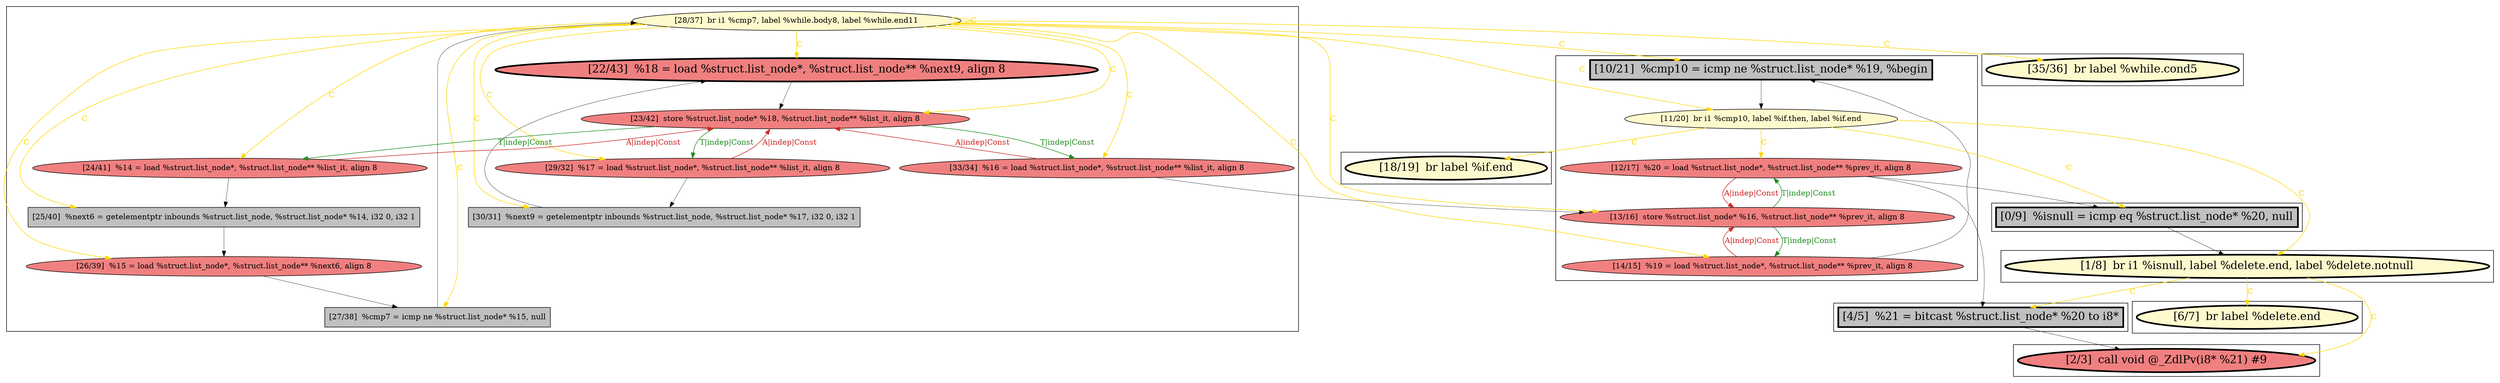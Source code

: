 
digraph G {



node593->node574 [style=solid,color=gold,label="C",penwidth=1.0,fontcolor=gold ]
node592->node588 [style=solid,color=gold,label="C",penwidth=1.0,fontcolor=gold ]
node592->node578 [style=solid,color=gold,label="C",penwidth=1.0,fontcolor=gold ]
node593->node572 [style=solid,color=gold,label="C",penwidth=1.0,fontcolor=gold ]
node590->node591 [style=solid,color=forestgreen,label="T|indep|Const",penwidth=1.0,fontcolor=forestgreen ]
node591->node590 [style=solid,color=firebrick3,label="A|indep|Const",penwidth=1.0,fontcolor=firebrick3 ]
node592->node577 [style=solid,color=gold,label="C",penwidth=1.0,fontcolor=gold ]
node580->node578 [style=solid,color=black,label="",penwidth=0.5,fontcolor=black ]
node581->node593 [style=solid,color=black,label="",penwidth=0.5,fontcolor=black ]
node589->node587 [style=solid,color=black,label="",penwidth=0.5,fontcolor=black ]
node577->node580 [style=solid,color=forestgreen,label="T|indep|Const",penwidth=1.0,fontcolor=forestgreen ]
node592->node591 [style=solid,color=gold,label="C",penwidth=1.0,fontcolor=gold ]
node580->node577 [style=solid,color=firebrick3,label="A|indep|Const",penwidth=1.0,fontcolor=firebrick3 ]
node588->node590 [style=solid,color=black,label="",penwidth=0.5,fontcolor=black ]
node579->node593 [style=solid,color=gold,label="C",penwidth=1.0,fontcolor=gold ]
node592->node580 [style=solid,color=gold,label="C",penwidth=1.0,fontcolor=gold ]
node592->node585 [style=solid,color=gold,label="C",penwidth=1.0,fontcolor=gold ]
node592->node586 [style=solid,color=gold,label="C",penwidth=1.0,fontcolor=gold ]
node592->node575 [style=solid,color=gold,label="C",penwidth=1.0,fontcolor=gold ]
node592->node590 [style=solid,color=gold,label="C",penwidth=1.0,fontcolor=gold ]
node592->node579 [style=solid,color=gold,label="C",penwidth=1.0,fontcolor=gold ]
node591->node584 [style=solid,color=black,label="",penwidth=0.5,fontcolor=black ]
node592->node592 [style=solid,color=gold,label="C",penwidth=1.0,fontcolor=gold ]
node583->node577 [style=solid,color=black,label="",penwidth=0.5,fontcolor=black ]
node579->node576 [style=solid,color=gold,label="C",penwidth=1.0,fontcolor=gold ]
node592->node587 [style=solid,color=gold,label="C",penwidth=1.0,fontcolor=gold ]
node585->node586 [style=solid,color=black,label="",penwidth=0.5,fontcolor=black ]
node592->node584 [style=solid,color=gold,label="C",penwidth=1.0,fontcolor=gold ]
node579->node581 [style=solid,color=gold,label="C",penwidth=1.0,fontcolor=gold ]
node578->node579 [style=solid,color=black,label="",penwidth=0.5,fontcolor=black ]
node590->node589 [style=solid,color=forestgreen,label="T|indep|Const",penwidth=1.0,fontcolor=forestgreen ]
node573->node572 [style=solid,color=black,label="",penwidth=0.5,fontcolor=black ]
node592->node589 [style=solid,color=gold,label="C",penwidth=1.0,fontcolor=gold ]
node587->node588 [style=solid,color=black,label="",penwidth=0.5,fontcolor=black ]
node579->node582 [style=solid,color=gold,label="C",penwidth=1.0,fontcolor=gold ]
node584->node585 [style=solid,color=black,label="",penwidth=0.5,fontcolor=black ]
node576->node581 [style=solid,color=black,label="",penwidth=0.5,fontcolor=black ]
node576->node573 [style=solid,color=black,label="",penwidth=0.5,fontcolor=black ]
node589->node590 [style=solid,color=firebrick3,label="A|indep|Const",penwidth=1.0,fontcolor=firebrick3 ]
node592->node583 [style=solid,color=gold,label="C",penwidth=1.0,fontcolor=gold ]
node586->node592 [style=solid,color=black,label="",penwidth=0.5,fontcolor=black ]
node577->node576 [style=solid,color=forestgreen,label="T|indep|Const",penwidth=1.0,fontcolor=forestgreen ]
node593->node573 [style=solid,color=gold,label="C",penwidth=1.0,fontcolor=gold ]
node583->node590 [style=solid,color=firebrick3,label="A|indep|Const",penwidth=1.0,fontcolor=firebrick3 ]
node590->node583 [style=solid,color=forestgreen,label="T|indep|Const",penwidth=1.0,fontcolor=forestgreen ]
node576->node577 [style=solid,color=firebrick3,label="A|indep|Const",penwidth=1.0,fontcolor=firebrick3 ]


subgraph cluster8 {


node593 [penwidth=3.0,fontsize=20,fillcolor=lemonchiffon,label="[1/8]  br i1 %isnull, label %delete.end, label %delete.notnull",shape=ellipse,style=filled ]



}

subgraph cluster7 {


node591 [fillcolor=lightcoral,label="[24/41]  %14 = load %struct.list_node*, %struct.list_node** %list_it, align 8",shape=ellipse,style=filled ]
node590 [fillcolor=lightcoral,label="[23/42]  store %struct.list_node* %18, %struct.list_node** %list_it, align 8",shape=ellipse,style=filled ]
node589 [fillcolor=lightcoral,label="[29/32]  %17 = load %struct.list_node*, %struct.list_node** %list_it, align 8",shape=ellipse,style=filled ]
node584 [fillcolor=grey,label="[25/40]  %next6 = getelementptr inbounds %struct.list_node, %struct.list_node* %14, i32 0, i32 1",shape=rectangle,style=filled ]
node583 [fillcolor=lightcoral,label="[33/34]  %16 = load %struct.list_node*, %struct.list_node** %list_it, align 8",shape=ellipse,style=filled ]
node586 [fillcolor=grey,label="[27/38]  %cmp7 = icmp ne %struct.list_node* %15, null",shape=rectangle,style=filled ]
node592 [fillcolor=lemonchiffon,label="[28/37]  br i1 %cmp7, label %while.body8, label %while.end11",shape=ellipse,style=filled ]
node587 [fillcolor=grey,label="[30/31]  %next9 = getelementptr inbounds %struct.list_node, %struct.list_node* %17, i32 0, i32 1",shape=rectangle,style=filled ]
node585 [fillcolor=lightcoral,label="[26/39]  %15 = load %struct.list_node*, %struct.list_node** %next6, align 8",shape=ellipse,style=filled ]
node588 [penwidth=3.0,fontsize=20,fillcolor=lightcoral,label="[22/43]  %18 = load %struct.list_node*, %struct.list_node** %next9, align 8",shape=ellipse,style=filled ]



}

subgraph cluster6 {


node582 [penwidth=3.0,fontsize=20,fillcolor=lemonchiffon,label="[18/19]  br label %if.end",shape=ellipse,style=filled ]



}

subgraph cluster0 {


node572 [penwidth=3.0,fontsize=20,fillcolor=lightcoral,label="[2/3]  call void @_ZdlPv(i8* %21) #9",shape=ellipse,style=filled ]



}

subgraph cluster5 {


node581 [penwidth=3.0,fontsize=20,fillcolor=grey,label="[0/9]  %isnull = icmp eq %struct.list_node* %20, null",shape=rectangle,style=filled ]



}

subgraph cluster1 {


node573 [penwidth=3.0,fontsize=20,fillcolor=grey,label="[4/5]  %21 = bitcast %struct.list_node* %20 to i8*",shape=rectangle,style=filled ]



}

subgraph cluster2 {


node574 [penwidth=3.0,fontsize=20,fillcolor=lemonchiffon,label="[6/7]  br label %delete.end",shape=ellipse,style=filled ]



}

subgraph cluster3 {


node575 [penwidth=3.0,fontsize=20,fillcolor=lemonchiffon,label="[35/36]  br label %while.cond5",shape=ellipse,style=filled ]



}

subgraph cluster4 {


node579 [fillcolor=lemonchiffon,label="[11/20]  br i1 %cmp10, label %if.then, label %if.end",shape=ellipse,style=filled ]
node580 [fillcolor=lightcoral,label="[14/15]  %19 = load %struct.list_node*, %struct.list_node** %prev_it, align 8",shape=ellipse,style=filled ]
node576 [fillcolor=lightcoral,label="[12/17]  %20 = load %struct.list_node*, %struct.list_node** %prev_it, align 8",shape=ellipse,style=filled ]
node578 [penwidth=3.0,fontsize=20,fillcolor=grey,label="[10/21]  %cmp10 = icmp ne %struct.list_node* %19, %begin",shape=rectangle,style=filled ]
node577 [fillcolor=lightcoral,label="[13/16]  store %struct.list_node* %16, %struct.list_node** %prev_it, align 8",shape=ellipse,style=filled ]



}

}
